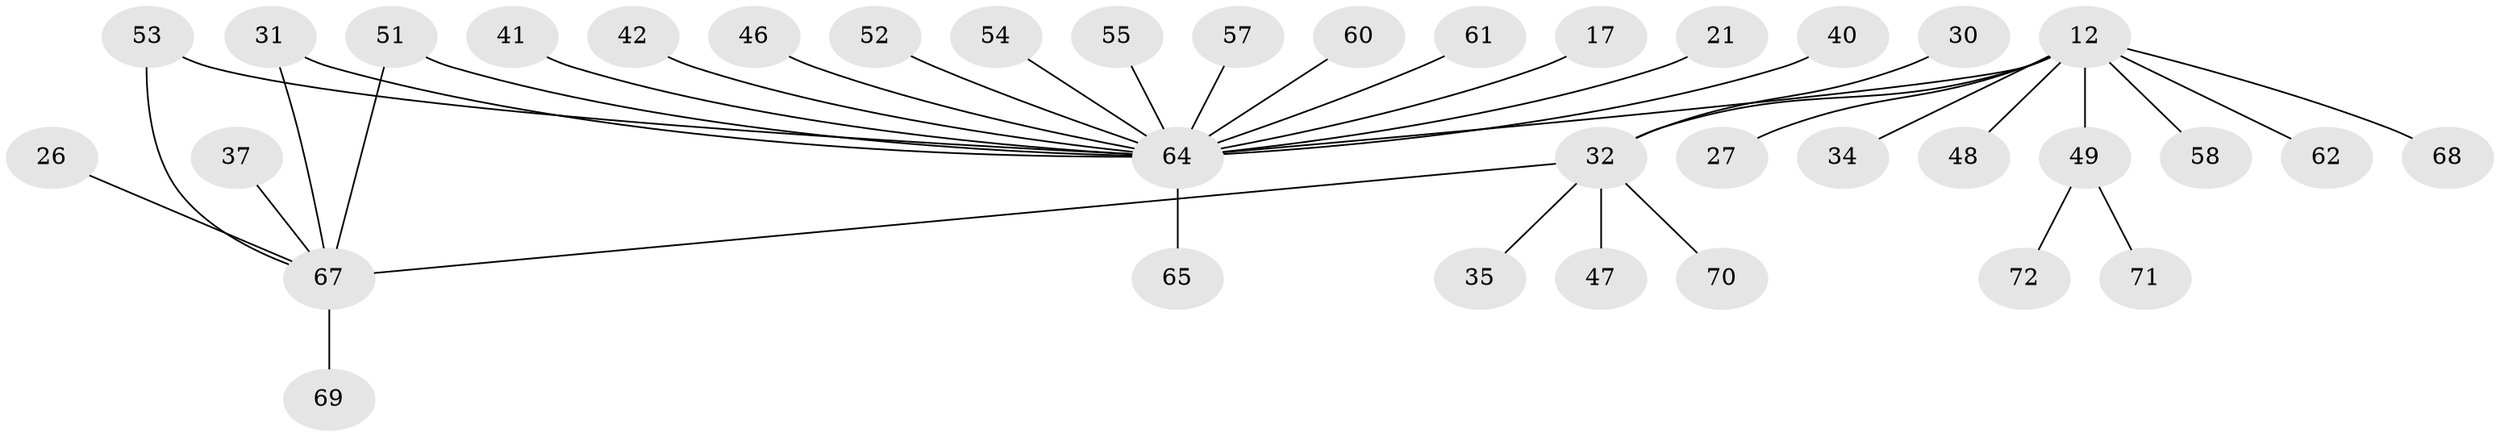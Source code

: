 // original degree distribution, {9: 0.013888888888888888, 7: 0.027777777777777776, 5: 0.041666666666666664, 6: 0.041666666666666664, 11: 0.013888888888888888, 4: 0.041666666666666664, 12: 0.013888888888888888, 8: 0.013888888888888888, 1: 0.6111111111111112, 3: 0.041666666666666664, 2: 0.1388888888888889}
// Generated by graph-tools (version 1.1) at 2025/55/03/09/25 04:55:44]
// undirected, 36 vertices, 38 edges
graph export_dot {
graph [start="1"]
  node [color=gray90,style=filled];
  12 [super="+11+3"];
  17;
  21;
  26;
  27;
  30;
  31 [super="+7"];
  32 [super="+5+23"];
  34;
  35;
  37;
  40;
  41 [super="+33"];
  42;
  46 [super="+38"];
  47;
  48;
  49 [super="+16+36+44"];
  51 [super="+14+25+28"];
  52 [super="+50"];
  53;
  54;
  55;
  57 [super="+56"];
  58;
  60;
  61;
  62;
  64 [super="+15+45"];
  65 [super="+59+63"];
  67 [super="+43+6+20"];
  68 [super="+66"];
  69;
  70;
  71;
  72;
  12 -- 34;
  12 -- 27;
  12 -- 48;
  12 -- 58;
  12 -- 62;
  12 -- 68;
  12 -- 49 [weight=2];
  12 -- 32 [weight=2];
  12 -- 64 [weight=6];
  17 -- 64;
  21 -- 64;
  26 -- 67;
  30 -- 32;
  31 -- 67 [weight=2];
  31 -- 64 [weight=2];
  32 -- 35;
  32 -- 67 [weight=2];
  32 -- 70;
  32 -- 47;
  37 -- 67;
  40 -- 64;
  41 -- 64;
  42 -- 64;
  46 -- 64;
  49 -- 71;
  49 -- 72;
  51 -- 67;
  51 -- 64 [weight=3];
  52 -- 64;
  53 -- 67;
  53 -- 64;
  54 -- 64;
  55 -- 64;
  57 -- 64;
  60 -- 64;
  61 -- 64;
  64 -- 65;
  67 -- 69;
}
